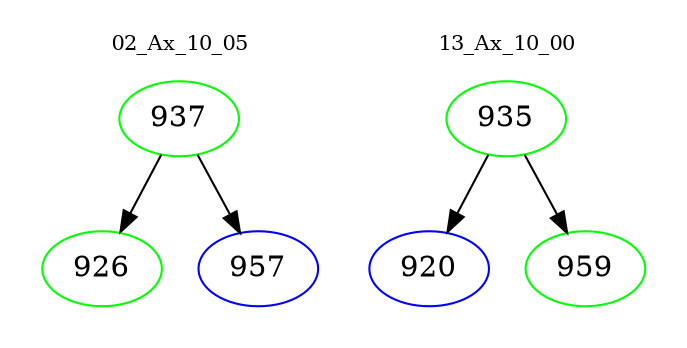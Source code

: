 digraph{
subgraph cluster_0 {
color = white
label = "02_Ax_10_05";
fontsize=10;
T0_937 [label="937", color="green"]
T0_937 -> T0_926 [color="black"]
T0_926 [label="926", color="green"]
T0_937 -> T0_957 [color="black"]
T0_957 [label="957", color="blue"]
}
subgraph cluster_1 {
color = white
label = "13_Ax_10_00";
fontsize=10;
T1_935 [label="935", color="green"]
T1_935 -> T1_920 [color="black"]
T1_920 [label="920", color="blue"]
T1_935 -> T1_959 [color="black"]
T1_959 [label="959", color="green"]
}
}
